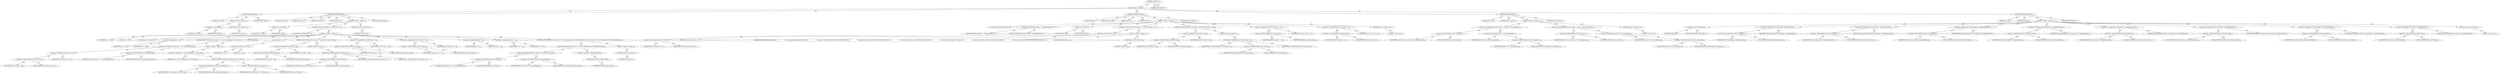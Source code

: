 digraph "&lt;global&gt;" {  
"63684" [label = <(METHOD,&lt;global&gt;)<SUB>32</SUB>> ]
"63685" [label = <(BLOCK,&lt;empty&gt;,&lt;empty&gt;)> ]
"63686" [label = <(METHOD,DumpFixupTags)<SUB>32</SUB>> ]
"63687" [label = <(PARAM,TIFF *tif)<SUB>32</SUB>> ]
"63688" [label = <(BLOCK,&lt;empty&gt;,&lt;empty&gt;)<SUB>33</SUB>> ]
"63689" [label = <(&lt;operator&gt;.cast,(void)tif)<SUB>34</SUB>> ]
"63690" [label = <(UNKNOWN,void,void)<SUB>34</SUB>> ]
"63691" [label = <(IDENTIFIER,tif,(void)tif)<SUB>34</SUB>> ]
"63692" [label = <(RETURN,return (1);,return (1);)<SUB>35</SUB>> ]
"63693" [label = <(LITERAL,1,return (1);)<SUB>35</SUB>> ]
"63694" [label = <(METHOD_RETURN,int)<SUB>32</SUB>> ]
"63696" [label = <(METHOD,DumpModeEncode)<SUB>41</SUB>> ]
"63697" [label = <(PARAM,TIFF *tif)<SUB>41</SUB>> ]
"63698" [label = <(PARAM,uint8_t *pp)<SUB>41</SUB>> ]
"63699" [label = <(PARAM,tmsize_t cc)<SUB>41</SUB>> ]
"63700" [label = <(PARAM,uint16_t s)<SUB>41</SUB>> ]
"63701" [label = <(BLOCK,&lt;empty&gt;,&lt;empty&gt;)<SUB>42</SUB>> ]
"63702" [label = <(&lt;operator&gt;.cast,(void)s)<SUB>43</SUB>> ]
"63703" [label = <(UNKNOWN,void,void)<SUB>43</SUB>> ]
"63704" [label = <(IDENTIFIER,s,(void)s)<SUB>43</SUB>> ]
"63705" [label = <(CONTROL_STRUCTURE,while (cc &gt; 0),while (cc &gt; 0))<SUB>44</SUB>> ]
"63706" [label = <(&lt;operator&gt;.greaterThan,cc &gt; 0)<SUB>44</SUB>> ]
"63707" [label = <(IDENTIFIER,cc,cc &gt; 0)<SUB>44</SUB>> ]
"63708" [label = <(LITERAL,0,cc &gt; 0)<SUB>44</SUB>> ]
"63709" [label = <(BLOCK,&lt;empty&gt;,&lt;empty&gt;)<SUB>45</SUB>> ]
"63710" [label = <(LOCAL,tmsize_t n: tmsize_t)<SUB>46</SUB>> ]
"63711" [label = <(&lt;operator&gt;.assignment,n = cc)<SUB>48</SUB>> ]
"63712" [label = <(IDENTIFIER,n,n = cc)<SUB>48</SUB>> ]
"63713" [label = <(IDENTIFIER,cc,n = cc)<SUB>48</SUB>> ]
"63714" [label = <(CONTROL_STRUCTURE,if (tif-&gt;tif_rawcc + n &gt; tif-&gt;tif_rawdatasize),if (tif-&gt;tif_rawcc + n &gt; tif-&gt;tif_rawdatasize))<SUB>49</SUB>> ]
"63715" [label = <(&lt;operator&gt;.greaterThan,tif-&gt;tif_rawcc + n &gt; tif-&gt;tif_rawdatasize)<SUB>49</SUB>> ]
"63716" [label = <(&lt;operator&gt;.addition,tif-&gt;tif_rawcc + n)<SUB>49</SUB>> ]
"63717" [label = <(&lt;operator&gt;.indirectFieldAccess,tif-&gt;tif_rawcc)<SUB>49</SUB>> ]
"63718" [label = <(IDENTIFIER,tif,tif-&gt;tif_rawcc + n)<SUB>49</SUB>> ]
"63719" [label = <(FIELD_IDENTIFIER,tif_rawcc,tif_rawcc)<SUB>49</SUB>> ]
"63720" [label = <(IDENTIFIER,n,tif-&gt;tif_rawcc + n)<SUB>49</SUB>> ]
"63721" [label = <(&lt;operator&gt;.indirectFieldAccess,tif-&gt;tif_rawdatasize)<SUB>49</SUB>> ]
"63722" [label = <(IDENTIFIER,tif,tif-&gt;tif_rawcc + n &gt; tif-&gt;tif_rawdatasize)<SUB>49</SUB>> ]
"63723" [label = <(FIELD_IDENTIFIER,tif_rawdatasize,tif_rawdatasize)<SUB>49</SUB>> ]
"63724" [label = <(BLOCK,&lt;empty&gt;,&lt;empty&gt;)<SUB>50</SUB>> ]
"63725" [label = <(&lt;operator&gt;.assignment,n = tif-&gt;tif_rawdatasize - tif-&gt;tif_rawcc)<SUB>50</SUB>> ]
"63726" [label = <(IDENTIFIER,n,n = tif-&gt;tif_rawdatasize - tif-&gt;tif_rawcc)<SUB>50</SUB>> ]
"63727" [label = <(&lt;operator&gt;.subtraction,tif-&gt;tif_rawdatasize - tif-&gt;tif_rawcc)<SUB>50</SUB>> ]
"63728" [label = <(&lt;operator&gt;.indirectFieldAccess,tif-&gt;tif_rawdatasize)<SUB>50</SUB>> ]
"63729" [label = <(IDENTIFIER,tif,tif-&gt;tif_rawdatasize - tif-&gt;tif_rawcc)<SUB>50</SUB>> ]
"63730" [label = <(FIELD_IDENTIFIER,tif_rawdatasize,tif_rawdatasize)<SUB>50</SUB>> ]
"63731" [label = <(&lt;operator&gt;.indirectFieldAccess,tif-&gt;tif_rawcc)<SUB>50</SUB>> ]
"63732" [label = <(IDENTIFIER,tif,tif-&gt;tif_rawdatasize - tif-&gt;tif_rawcc)<SUB>50</SUB>> ]
"63733" [label = <(FIELD_IDENTIFIER,tif_rawcc,tif_rawcc)<SUB>50</SUB>> ]
"63734" [label = <(assert,assert(n &gt; 0))<SUB>52</SUB>> ]
"63735" [label = <(&lt;operator&gt;.greaterThan,n &gt; 0)<SUB>52</SUB>> ]
"63736" [label = <(IDENTIFIER,n,n &gt; 0)<SUB>52</SUB>> ]
"63737" [label = <(LITERAL,0,n &gt; 0)<SUB>52</SUB>> ]
"63738" [label = <(CONTROL_STRUCTURE,if (tif-&gt;tif_rawcp != pp),if (tif-&gt;tif_rawcp != pp))<SUB>58</SUB>> ]
"63739" [label = <(&lt;operator&gt;.notEquals,tif-&gt;tif_rawcp != pp)<SUB>58</SUB>> ]
"63740" [label = <(&lt;operator&gt;.indirectFieldAccess,tif-&gt;tif_rawcp)<SUB>58</SUB>> ]
"63741" [label = <(IDENTIFIER,tif,tif-&gt;tif_rawcp != pp)<SUB>58</SUB>> ]
"63742" [label = <(FIELD_IDENTIFIER,tif_rawcp,tif_rawcp)<SUB>58</SUB>> ]
"63743" [label = <(IDENTIFIER,pp,tif-&gt;tif_rawcp != pp)<SUB>58</SUB>> ]
"63744" [label = <(BLOCK,&lt;empty&gt;,&lt;empty&gt;)<SUB>59</SUB>> ]
"63745" [label = <(_TIFFmemcpy,_TIFFmemcpy(tif-&gt;tif_rawcp, pp, n))<SUB>59</SUB>> ]
"63746" [label = <(&lt;operator&gt;.indirectFieldAccess,tif-&gt;tif_rawcp)<SUB>59</SUB>> ]
"63747" [label = <(IDENTIFIER,tif,_TIFFmemcpy(tif-&gt;tif_rawcp, pp, n))<SUB>59</SUB>> ]
"63748" [label = <(FIELD_IDENTIFIER,tif_rawcp,tif_rawcp)<SUB>59</SUB>> ]
"63749" [label = <(IDENTIFIER,pp,_TIFFmemcpy(tif-&gt;tif_rawcp, pp, n))<SUB>59</SUB>> ]
"63750" [label = <(IDENTIFIER,n,_TIFFmemcpy(tif-&gt;tif_rawcp, pp, n))<SUB>59</SUB>> ]
"63751" [label = <(&lt;operator&gt;.assignmentPlus,tif-&gt;tif_rawcp += n)<SUB>60</SUB>> ]
"63752" [label = <(&lt;operator&gt;.indirectFieldAccess,tif-&gt;tif_rawcp)<SUB>60</SUB>> ]
"63753" [label = <(IDENTIFIER,tif,tif-&gt;tif_rawcp += n)<SUB>60</SUB>> ]
"63754" [label = <(FIELD_IDENTIFIER,tif_rawcp,tif_rawcp)<SUB>60</SUB>> ]
"63755" [label = <(IDENTIFIER,n,tif-&gt;tif_rawcp += n)<SUB>60</SUB>> ]
"63756" [label = <(&lt;operator&gt;.assignmentPlus,tif-&gt;tif_rawcc += n)<SUB>61</SUB>> ]
"63757" [label = <(&lt;operator&gt;.indirectFieldAccess,tif-&gt;tif_rawcc)<SUB>61</SUB>> ]
"63758" [label = <(IDENTIFIER,tif,tif-&gt;tif_rawcc += n)<SUB>61</SUB>> ]
"63759" [label = <(FIELD_IDENTIFIER,tif_rawcc,tif_rawcc)<SUB>61</SUB>> ]
"63760" [label = <(IDENTIFIER,n,tif-&gt;tif_rawcc += n)<SUB>61</SUB>> ]
"63761" [label = <(&lt;operator&gt;.assignmentPlus,pp += n)<SUB>62</SUB>> ]
"63762" [label = <(IDENTIFIER,pp,pp += n)<SUB>62</SUB>> ]
"63763" [label = <(IDENTIFIER,n,pp += n)<SUB>62</SUB>> ]
"63764" [label = <(&lt;operator&gt;.assignmentMinus,cc -= n)<SUB>63</SUB>> ]
"63765" [label = <(IDENTIFIER,cc,cc -= n)<SUB>63</SUB>> ]
"63766" [label = <(IDENTIFIER,n,cc -= n)<SUB>63</SUB>> ]
"63767" [label = <(CONTROL_STRUCTURE,if (tif-&gt;tif_rawcc &gt;= tif-&gt;tif_rawdatasize &amp;&amp; !TIFFFlushData1(tif)),if (tif-&gt;tif_rawcc &gt;= tif-&gt;tif_rawdatasize &amp;&amp; !TIFFFlushData1(tif)))<SUB>64</SUB>> ]
"63768" [label = <(&lt;operator&gt;.logicalAnd,tif-&gt;tif_rawcc &gt;= tif-&gt;tif_rawdatasize &amp;&amp; !TIFFFlushData1(tif))<SUB>64</SUB>> ]
"63769" [label = <(&lt;operator&gt;.greaterEqualsThan,tif-&gt;tif_rawcc &gt;= tif-&gt;tif_rawdatasize)<SUB>64</SUB>> ]
"63770" [label = <(&lt;operator&gt;.indirectFieldAccess,tif-&gt;tif_rawcc)<SUB>64</SUB>> ]
"63771" [label = <(IDENTIFIER,tif,tif-&gt;tif_rawcc &gt;= tif-&gt;tif_rawdatasize)<SUB>64</SUB>> ]
"63772" [label = <(FIELD_IDENTIFIER,tif_rawcc,tif_rawcc)<SUB>64</SUB>> ]
"63773" [label = <(&lt;operator&gt;.indirectFieldAccess,tif-&gt;tif_rawdatasize)<SUB>64</SUB>> ]
"63774" [label = <(IDENTIFIER,tif,tif-&gt;tif_rawcc &gt;= tif-&gt;tif_rawdatasize)<SUB>64</SUB>> ]
"63775" [label = <(FIELD_IDENTIFIER,tif_rawdatasize,tif_rawdatasize)<SUB>64</SUB>> ]
"63776" [label = <(&lt;operator&gt;.logicalNot,!TIFFFlushData1(tif))<SUB>64</SUB>> ]
"63777" [label = <(TIFFFlushData1,TIFFFlushData1(tif))<SUB>64</SUB>> ]
"63778" [label = <(IDENTIFIER,tif,TIFFFlushData1(tif))<SUB>64</SUB>> ]
"63779" [label = <(BLOCK,&lt;empty&gt;,&lt;empty&gt;)<SUB>65</SUB>> ]
"63780" [label = <(RETURN,return (0);,return (0);)<SUB>65</SUB>> ]
"63781" [label = <(LITERAL,0,return (0);)<SUB>65</SUB>> ]
"63782" [label = <(RETURN,return (1);,return (1);)<SUB>67</SUB>> ]
"63783" [label = <(LITERAL,1,return (1);)<SUB>67</SUB>> ]
"63784" [label = <(METHOD_RETURN,int)<SUB>41</SUB>> ]
"63786" [label = <(METHOD,DumpModeDecode)<SUB>73</SUB>> ]
"63787" [label = <(PARAM,TIFF *tif)<SUB>73</SUB>> ]
"63788" [label = <(PARAM,uint8_t *buf)<SUB>73</SUB>> ]
"63789" [label = <(PARAM,tmsize_t cc)<SUB>73</SUB>> ]
"63790" [label = <(PARAM,uint16_t s)<SUB>73</SUB>> ]
"63791" [label = <(BLOCK,&lt;empty&gt;,&lt;empty&gt;)<SUB>74</SUB>> ]
"63792" [label = <(LOCAL,constchar[] module: char[])<SUB>75</SUB>> ]
"63793" [label = <(&lt;operator&gt;.assignment,module[] = &quot;DumpModeDecode&quot;)<SUB>75</SUB>> ]
"63794" [label = <(IDENTIFIER,module,module[] = &quot;DumpModeDecode&quot;)<SUB>75</SUB>> ]
"63795" [label = <(LITERAL,&quot;DumpModeDecode&quot;,module[] = &quot;DumpModeDecode&quot;)<SUB>75</SUB>> ]
"63796" [label = <(&lt;operator&gt;.cast,(void)s)<SUB>76</SUB>> ]
"63797" [label = <(UNKNOWN,void,void)<SUB>76</SUB>> ]
"63798" [label = <(IDENTIFIER,s,(void)s)<SUB>76</SUB>> ]
"63799" [label = <(CONTROL_STRUCTURE,if (tif-&gt;tif_rawcc &lt; cc),if (tif-&gt;tif_rawcc &lt; cc))<SUB>77</SUB>> ]
"63800" [label = <(&lt;operator&gt;.lessThan,tif-&gt;tif_rawcc &lt; cc)<SUB>77</SUB>> ]
"63801" [label = <(&lt;operator&gt;.indirectFieldAccess,tif-&gt;tif_rawcc)<SUB>77</SUB>> ]
"63802" [label = <(IDENTIFIER,tif,tif-&gt;tif_rawcc &lt; cc)<SUB>77</SUB>> ]
"63803" [label = <(FIELD_IDENTIFIER,tif_rawcc,tif_rawcc)<SUB>77</SUB>> ]
"63804" [label = <(IDENTIFIER,cc,tif-&gt;tif_rawcc &lt; cc)<SUB>77</SUB>> ]
"63805" [label = <(BLOCK,&lt;empty&gt;,&lt;empty&gt;)<SUB>78</SUB>> ]
"63806" [label = <(UNKNOWN,TIFFErrorExtR(tif, module,\012                      &quot;Not enough data for scanline %&quot; PRIu32\012                      &quot;, expected a request for at most %&quot; TIFF_SSIZE_FORMAT\012                      &quot; bytes, got a request for %&quot; TIFF_SSIZE_FORMAT &quot; bytes&quot;,\012                      tif-&gt;tif_row, tif-&gt;tif_rawcc, cc);,TIFFErrorExtR(tif, module,\012                      &quot;Not enough data for scanline %&quot; PRIu32\012                      &quot;, expected a request for at most %&quot; TIFF_SSIZE_FORMAT\012                      &quot; bytes, got a request for %&quot; TIFF_SSIZE_FORMAT &quot; bytes&quot;,\012                      tif-&gt;tif_row, tif-&gt;tif_rawcc, cc);)<SUB>79</SUB>> ]
"63807" [label = <(RETURN,return (0);,return (0);)<SUB>84</SUB>> ]
"63808" [label = <(LITERAL,0,return (0);)<SUB>84</SUB>> ]
"63809" [label = <(CONTROL_STRUCTURE,if (tif-&gt;tif_rawcp != buf),if (tif-&gt;tif_rawcp != buf))<SUB>90</SUB>> ]
"63810" [label = <(&lt;operator&gt;.notEquals,tif-&gt;tif_rawcp != buf)<SUB>90</SUB>> ]
"63811" [label = <(&lt;operator&gt;.indirectFieldAccess,tif-&gt;tif_rawcp)<SUB>90</SUB>> ]
"63812" [label = <(IDENTIFIER,tif,tif-&gt;tif_rawcp != buf)<SUB>90</SUB>> ]
"63813" [label = <(FIELD_IDENTIFIER,tif_rawcp,tif_rawcp)<SUB>90</SUB>> ]
"63814" [label = <(IDENTIFIER,buf,tif-&gt;tif_rawcp != buf)<SUB>90</SUB>> ]
"63815" [label = <(BLOCK,&lt;empty&gt;,&lt;empty&gt;)<SUB>91</SUB>> ]
"63816" [label = <(_TIFFmemcpy,_TIFFmemcpy(buf, tif-&gt;tif_rawcp, cc))<SUB>91</SUB>> ]
"63817" [label = <(IDENTIFIER,buf,_TIFFmemcpy(buf, tif-&gt;tif_rawcp, cc))<SUB>91</SUB>> ]
"63818" [label = <(&lt;operator&gt;.indirectFieldAccess,tif-&gt;tif_rawcp)<SUB>91</SUB>> ]
"63819" [label = <(IDENTIFIER,tif,_TIFFmemcpy(buf, tif-&gt;tif_rawcp, cc))<SUB>91</SUB>> ]
"63820" [label = <(FIELD_IDENTIFIER,tif_rawcp,tif_rawcp)<SUB>91</SUB>> ]
"63821" [label = <(IDENTIFIER,cc,_TIFFmemcpy(buf, tif-&gt;tif_rawcp, cc))<SUB>91</SUB>> ]
"63822" [label = <(&lt;operator&gt;.assignmentPlus,tif-&gt;tif_rawcp += cc)<SUB>92</SUB>> ]
"63823" [label = <(&lt;operator&gt;.indirectFieldAccess,tif-&gt;tif_rawcp)<SUB>92</SUB>> ]
"63824" [label = <(IDENTIFIER,tif,tif-&gt;tif_rawcp += cc)<SUB>92</SUB>> ]
"63825" [label = <(FIELD_IDENTIFIER,tif_rawcp,tif_rawcp)<SUB>92</SUB>> ]
"63826" [label = <(IDENTIFIER,cc,tif-&gt;tif_rawcp += cc)<SUB>92</SUB>> ]
"63827" [label = <(&lt;operator&gt;.assignmentMinus,tif-&gt;tif_rawcc -= cc)<SUB>93</SUB>> ]
"63828" [label = <(&lt;operator&gt;.indirectFieldAccess,tif-&gt;tif_rawcc)<SUB>93</SUB>> ]
"63829" [label = <(IDENTIFIER,tif,tif-&gt;tif_rawcc -= cc)<SUB>93</SUB>> ]
"63830" [label = <(FIELD_IDENTIFIER,tif_rawcc,tif_rawcc)<SUB>93</SUB>> ]
"63831" [label = <(IDENTIFIER,cc,tif-&gt;tif_rawcc -= cc)<SUB>93</SUB>> ]
"63832" [label = <(RETURN,return (1);,return (1);)<SUB>94</SUB>> ]
"63833" [label = <(LITERAL,1,return (1);)<SUB>94</SUB>> ]
"63834" [label = <(METHOD_RETURN,int)<SUB>73</SUB>> ]
"63836" [label = <(METHOD,DumpModeSeek)<SUB>100</SUB>> ]
"63837" [label = <(PARAM,TIFF *tif)<SUB>100</SUB>> ]
"63838" [label = <(PARAM,uint32_t nrows)<SUB>100</SUB>> ]
"63839" [label = <(BLOCK,&lt;empty&gt;,&lt;empty&gt;)<SUB>101</SUB>> ]
"63840" [label = <(&lt;operator&gt;.assignmentPlus,tif-&gt;tif_rawcp += nrows * tif-&gt;tif_scanlinesize)<SUB>102</SUB>> ]
"63841" [label = <(&lt;operator&gt;.indirectFieldAccess,tif-&gt;tif_rawcp)<SUB>102</SUB>> ]
"63842" [label = <(IDENTIFIER,tif,tif-&gt;tif_rawcp += nrows * tif-&gt;tif_scanlinesize)<SUB>102</SUB>> ]
"63843" [label = <(FIELD_IDENTIFIER,tif_rawcp,tif_rawcp)<SUB>102</SUB>> ]
"63844" [label = <(&lt;operator&gt;.multiplication,nrows * tif-&gt;tif_scanlinesize)<SUB>102</SUB>> ]
"63845" [label = <(IDENTIFIER,nrows,nrows * tif-&gt;tif_scanlinesize)<SUB>102</SUB>> ]
"63846" [label = <(&lt;operator&gt;.indirectFieldAccess,tif-&gt;tif_scanlinesize)<SUB>102</SUB>> ]
"63847" [label = <(IDENTIFIER,tif,nrows * tif-&gt;tif_scanlinesize)<SUB>102</SUB>> ]
"63848" [label = <(FIELD_IDENTIFIER,tif_scanlinesize,tif_scanlinesize)<SUB>102</SUB>> ]
"63849" [label = <(&lt;operator&gt;.assignmentMinus,tif-&gt;tif_rawcc -= nrows * tif-&gt;tif_scanlinesize)<SUB>103</SUB>> ]
"63850" [label = <(&lt;operator&gt;.indirectFieldAccess,tif-&gt;tif_rawcc)<SUB>103</SUB>> ]
"63851" [label = <(IDENTIFIER,tif,tif-&gt;tif_rawcc -= nrows * tif-&gt;tif_scanlinesize)<SUB>103</SUB>> ]
"63852" [label = <(FIELD_IDENTIFIER,tif_rawcc,tif_rawcc)<SUB>103</SUB>> ]
"63853" [label = <(&lt;operator&gt;.multiplication,nrows * tif-&gt;tif_scanlinesize)<SUB>103</SUB>> ]
"63854" [label = <(IDENTIFIER,nrows,nrows * tif-&gt;tif_scanlinesize)<SUB>103</SUB>> ]
"63855" [label = <(&lt;operator&gt;.indirectFieldAccess,tif-&gt;tif_scanlinesize)<SUB>103</SUB>> ]
"63856" [label = <(IDENTIFIER,tif,nrows * tif-&gt;tif_scanlinesize)<SUB>103</SUB>> ]
"63857" [label = <(FIELD_IDENTIFIER,tif_scanlinesize,tif_scanlinesize)<SUB>103</SUB>> ]
"63858" [label = <(RETURN,return (1);,return (1);)<SUB>104</SUB>> ]
"63859" [label = <(LITERAL,1,return (1);)<SUB>104</SUB>> ]
"63860" [label = <(METHOD_RETURN,int)<SUB>100</SUB>> ]
"63862" [label = <(METHOD,TIFFInitDumpMode)<SUB>110</SUB>> ]
"63863" [label = <(PARAM,TIFF *tif)<SUB>110</SUB>> ]
"63864" [label = <(PARAM,int scheme)<SUB>110</SUB>> ]
"63865" [label = <(BLOCK,&lt;empty&gt;,&lt;empty&gt;)<SUB>111</SUB>> ]
"63866" [label = <(&lt;operator&gt;.cast,(void)scheme)<SUB>112</SUB>> ]
"63867" [label = <(UNKNOWN,void,void)<SUB>112</SUB>> ]
"63868" [label = <(IDENTIFIER,scheme,(void)scheme)<SUB>112</SUB>> ]
"63869" [label = <(&lt;operator&gt;.assignment,tif-&gt;tif_fixuptags = DumpFixupTags)<SUB>113</SUB>> ]
"63870" [label = <(&lt;operator&gt;.indirectFieldAccess,tif-&gt;tif_fixuptags)<SUB>113</SUB>> ]
"63871" [label = <(IDENTIFIER,tif,tif-&gt;tif_fixuptags = DumpFixupTags)<SUB>113</SUB>> ]
"63872" [label = <(FIELD_IDENTIFIER,tif_fixuptags,tif_fixuptags)<SUB>113</SUB>> ]
"63873" [label = <(IDENTIFIER,DumpFixupTags,tif-&gt;tif_fixuptags = DumpFixupTags)<SUB>113</SUB>> ]
"63874" [label = <(&lt;operator&gt;.assignment,tif-&gt;tif_decoderow = DumpModeDecode)<SUB>114</SUB>> ]
"63875" [label = <(&lt;operator&gt;.indirectFieldAccess,tif-&gt;tif_decoderow)<SUB>114</SUB>> ]
"63876" [label = <(IDENTIFIER,tif,tif-&gt;tif_decoderow = DumpModeDecode)<SUB>114</SUB>> ]
"63877" [label = <(FIELD_IDENTIFIER,tif_decoderow,tif_decoderow)<SUB>114</SUB>> ]
"63878" [label = <(IDENTIFIER,DumpModeDecode,tif-&gt;tif_decoderow = DumpModeDecode)<SUB>114</SUB>> ]
"63879" [label = <(&lt;operator&gt;.assignment,tif-&gt;tif_decodestrip = DumpModeDecode)<SUB>115</SUB>> ]
"63880" [label = <(&lt;operator&gt;.indirectFieldAccess,tif-&gt;tif_decodestrip)<SUB>115</SUB>> ]
"63881" [label = <(IDENTIFIER,tif,tif-&gt;tif_decodestrip = DumpModeDecode)<SUB>115</SUB>> ]
"63882" [label = <(FIELD_IDENTIFIER,tif_decodestrip,tif_decodestrip)<SUB>115</SUB>> ]
"63883" [label = <(IDENTIFIER,DumpModeDecode,tif-&gt;tif_decodestrip = DumpModeDecode)<SUB>115</SUB>> ]
"63884" [label = <(&lt;operator&gt;.assignment,tif-&gt;tif_decodetile = DumpModeDecode)<SUB>116</SUB>> ]
"63885" [label = <(&lt;operator&gt;.indirectFieldAccess,tif-&gt;tif_decodetile)<SUB>116</SUB>> ]
"63886" [label = <(IDENTIFIER,tif,tif-&gt;tif_decodetile = DumpModeDecode)<SUB>116</SUB>> ]
"63887" [label = <(FIELD_IDENTIFIER,tif_decodetile,tif_decodetile)<SUB>116</SUB>> ]
"63888" [label = <(IDENTIFIER,DumpModeDecode,tif-&gt;tif_decodetile = DumpModeDecode)<SUB>116</SUB>> ]
"63889" [label = <(&lt;operator&gt;.assignment,tif-&gt;tif_encoderow = DumpModeEncode)<SUB>117</SUB>> ]
"63890" [label = <(&lt;operator&gt;.indirectFieldAccess,tif-&gt;tif_encoderow)<SUB>117</SUB>> ]
"63891" [label = <(IDENTIFIER,tif,tif-&gt;tif_encoderow = DumpModeEncode)<SUB>117</SUB>> ]
"63892" [label = <(FIELD_IDENTIFIER,tif_encoderow,tif_encoderow)<SUB>117</SUB>> ]
"63893" [label = <(IDENTIFIER,DumpModeEncode,tif-&gt;tif_encoderow = DumpModeEncode)<SUB>117</SUB>> ]
"63894" [label = <(&lt;operator&gt;.assignment,tif-&gt;tif_encodestrip = DumpModeEncode)<SUB>118</SUB>> ]
"63895" [label = <(&lt;operator&gt;.indirectFieldAccess,tif-&gt;tif_encodestrip)<SUB>118</SUB>> ]
"63896" [label = <(IDENTIFIER,tif,tif-&gt;tif_encodestrip = DumpModeEncode)<SUB>118</SUB>> ]
"63897" [label = <(FIELD_IDENTIFIER,tif_encodestrip,tif_encodestrip)<SUB>118</SUB>> ]
"63898" [label = <(IDENTIFIER,DumpModeEncode,tif-&gt;tif_encodestrip = DumpModeEncode)<SUB>118</SUB>> ]
"63899" [label = <(&lt;operator&gt;.assignment,tif-&gt;tif_encodetile = DumpModeEncode)<SUB>119</SUB>> ]
"63900" [label = <(&lt;operator&gt;.indirectFieldAccess,tif-&gt;tif_encodetile)<SUB>119</SUB>> ]
"63901" [label = <(IDENTIFIER,tif,tif-&gt;tif_encodetile = DumpModeEncode)<SUB>119</SUB>> ]
"63902" [label = <(FIELD_IDENTIFIER,tif_encodetile,tif_encodetile)<SUB>119</SUB>> ]
"63903" [label = <(IDENTIFIER,DumpModeEncode,tif-&gt;tif_encodetile = DumpModeEncode)<SUB>119</SUB>> ]
"63904" [label = <(&lt;operator&gt;.assignment,tif-&gt;tif_seek = DumpModeSeek)<SUB>120</SUB>> ]
"63905" [label = <(&lt;operator&gt;.indirectFieldAccess,tif-&gt;tif_seek)<SUB>120</SUB>> ]
"63906" [label = <(IDENTIFIER,tif,tif-&gt;tif_seek = DumpModeSeek)<SUB>120</SUB>> ]
"63907" [label = <(FIELD_IDENTIFIER,tif_seek,tif_seek)<SUB>120</SUB>> ]
"63908" [label = <(IDENTIFIER,DumpModeSeek,tif-&gt;tif_seek = DumpModeSeek)<SUB>120</SUB>> ]
"63909" [label = <(RETURN,return (1);,return (1);)<SUB>121</SUB>> ]
"63910" [label = <(LITERAL,1,return (1);)<SUB>121</SUB>> ]
"63911" [label = <(METHOD_RETURN,int)<SUB>110</SUB>> ]
"63913" [label = <(METHOD_RETURN,ANY)> ]
  "63684" -> "63685"  [ label = "AST: "] 
  "63684" -> "63913"  [ label = "AST: "] 
  "63685" -> "63686"  [ label = "AST: "] 
  "63685" -> "63696"  [ label = "AST: "] 
  "63685" -> "63786"  [ label = "AST: "] 
  "63685" -> "63836"  [ label = "AST: "] 
  "63685" -> "63862"  [ label = "AST: "] 
  "63686" -> "63687"  [ label = "AST: "] 
  "63686" -> "63688"  [ label = "AST: "] 
  "63686" -> "63694"  [ label = "AST: "] 
  "63688" -> "63689"  [ label = "AST: "] 
  "63688" -> "63692"  [ label = "AST: "] 
  "63689" -> "63690"  [ label = "AST: "] 
  "63689" -> "63691"  [ label = "AST: "] 
  "63692" -> "63693"  [ label = "AST: "] 
  "63696" -> "63697"  [ label = "AST: "] 
  "63696" -> "63698"  [ label = "AST: "] 
  "63696" -> "63699"  [ label = "AST: "] 
  "63696" -> "63700"  [ label = "AST: "] 
  "63696" -> "63701"  [ label = "AST: "] 
  "63696" -> "63784"  [ label = "AST: "] 
  "63701" -> "63702"  [ label = "AST: "] 
  "63701" -> "63705"  [ label = "AST: "] 
  "63701" -> "63782"  [ label = "AST: "] 
  "63702" -> "63703"  [ label = "AST: "] 
  "63702" -> "63704"  [ label = "AST: "] 
  "63705" -> "63706"  [ label = "AST: "] 
  "63705" -> "63709"  [ label = "AST: "] 
  "63706" -> "63707"  [ label = "AST: "] 
  "63706" -> "63708"  [ label = "AST: "] 
  "63709" -> "63710"  [ label = "AST: "] 
  "63709" -> "63711"  [ label = "AST: "] 
  "63709" -> "63714"  [ label = "AST: "] 
  "63709" -> "63734"  [ label = "AST: "] 
  "63709" -> "63738"  [ label = "AST: "] 
  "63709" -> "63751"  [ label = "AST: "] 
  "63709" -> "63756"  [ label = "AST: "] 
  "63709" -> "63761"  [ label = "AST: "] 
  "63709" -> "63764"  [ label = "AST: "] 
  "63709" -> "63767"  [ label = "AST: "] 
  "63711" -> "63712"  [ label = "AST: "] 
  "63711" -> "63713"  [ label = "AST: "] 
  "63714" -> "63715"  [ label = "AST: "] 
  "63714" -> "63724"  [ label = "AST: "] 
  "63715" -> "63716"  [ label = "AST: "] 
  "63715" -> "63721"  [ label = "AST: "] 
  "63716" -> "63717"  [ label = "AST: "] 
  "63716" -> "63720"  [ label = "AST: "] 
  "63717" -> "63718"  [ label = "AST: "] 
  "63717" -> "63719"  [ label = "AST: "] 
  "63721" -> "63722"  [ label = "AST: "] 
  "63721" -> "63723"  [ label = "AST: "] 
  "63724" -> "63725"  [ label = "AST: "] 
  "63725" -> "63726"  [ label = "AST: "] 
  "63725" -> "63727"  [ label = "AST: "] 
  "63727" -> "63728"  [ label = "AST: "] 
  "63727" -> "63731"  [ label = "AST: "] 
  "63728" -> "63729"  [ label = "AST: "] 
  "63728" -> "63730"  [ label = "AST: "] 
  "63731" -> "63732"  [ label = "AST: "] 
  "63731" -> "63733"  [ label = "AST: "] 
  "63734" -> "63735"  [ label = "AST: "] 
  "63735" -> "63736"  [ label = "AST: "] 
  "63735" -> "63737"  [ label = "AST: "] 
  "63738" -> "63739"  [ label = "AST: "] 
  "63738" -> "63744"  [ label = "AST: "] 
  "63739" -> "63740"  [ label = "AST: "] 
  "63739" -> "63743"  [ label = "AST: "] 
  "63740" -> "63741"  [ label = "AST: "] 
  "63740" -> "63742"  [ label = "AST: "] 
  "63744" -> "63745"  [ label = "AST: "] 
  "63745" -> "63746"  [ label = "AST: "] 
  "63745" -> "63749"  [ label = "AST: "] 
  "63745" -> "63750"  [ label = "AST: "] 
  "63746" -> "63747"  [ label = "AST: "] 
  "63746" -> "63748"  [ label = "AST: "] 
  "63751" -> "63752"  [ label = "AST: "] 
  "63751" -> "63755"  [ label = "AST: "] 
  "63752" -> "63753"  [ label = "AST: "] 
  "63752" -> "63754"  [ label = "AST: "] 
  "63756" -> "63757"  [ label = "AST: "] 
  "63756" -> "63760"  [ label = "AST: "] 
  "63757" -> "63758"  [ label = "AST: "] 
  "63757" -> "63759"  [ label = "AST: "] 
  "63761" -> "63762"  [ label = "AST: "] 
  "63761" -> "63763"  [ label = "AST: "] 
  "63764" -> "63765"  [ label = "AST: "] 
  "63764" -> "63766"  [ label = "AST: "] 
  "63767" -> "63768"  [ label = "AST: "] 
  "63767" -> "63779"  [ label = "AST: "] 
  "63768" -> "63769"  [ label = "AST: "] 
  "63768" -> "63776"  [ label = "AST: "] 
  "63769" -> "63770"  [ label = "AST: "] 
  "63769" -> "63773"  [ label = "AST: "] 
  "63770" -> "63771"  [ label = "AST: "] 
  "63770" -> "63772"  [ label = "AST: "] 
  "63773" -> "63774"  [ label = "AST: "] 
  "63773" -> "63775"  [ label = "AST: "] 
  "63776" -> "63777"  [ label = "AST: "] 
  "63777" -> "63778"  [ label = "AST: "] 
  "63779" -> "63780"  [ label = "AST: "] 
  "63780" -> "63781"  [ label = "AST: "] 
  "63782" -> "63783"  [ label = "AST: "] 
  "63786" -> "63787"  [ label = "AST: "] 
  "63786" -> "63788"  [ label = "AST: "] 
  "63786" -> "63789"  [ label = "AST: "] 
  "63786" -> "63790"  [ label = "AST: "] 
  "63786" -> "63791"  [ label = "AST: "] 
  "63786" -> "63834"  [ label = "AST: "] 
  "63791" -> "63792"  [ label = "AST: "] 
  "63791" -> "63793"  [ label = "AST: "] 
  "63791" -> "63796"  [ label = "AST: "] 
  "63791" -> "63799"  [ label = "AST: "] 
  "63791" -> "63809"  [ label = "AST: "] 
  "63791" -> "63822"  [ label = "AST: "] 
  "63791" -> "63827"  [ label = "AST: "] 
  "63791" -> "63832"  [ label = "AST: "] 
  "63793" -> "63794"  [ label = "AST: "] 
  "63793" -> "63795"  [ label = "AST: "] 
  "63796" -> "63797"  [ label = "AST: "] 
  "63796" -> "63798"  [ label = "AST: "] 
  "63799" -> "63800"  [ label = "AST: "] 
  "63799" -> "63805"  [ label = "AST: "] 
  "63800" -> "63801"  [ label = "AST: "] 
  "63800" -> "63804"  [ label = "AST: "] 
  "63801" -> "63802"  [ label = "AST: "] 
  "63801" -> "63803"  [ label = "AST: "] 
  "63805" -> "63806"  [ label = "AST: "] 
  "63805" -> "63807"  [ label = "AST: "] 
  "63807" -> "63808"  [ label = "AST: "] 
  "63809" -> "63810"  [ label = "AST: "] 
  "63809" -> "63815"  [ label = "AST: "] 
  "63810" -> "63811"  [ label = "AST: "] 
  "63810" -> "63814"  [ label = "AST: "] 
  "63811" -> "63812"  [ label = "AST: "] 
  "63811" -> "63813"  [ label = "AST: "] 
  "63815" -> "63816"  [ label = "AST: "] 
  "63816" -> "63817"  [ label = "AST: "] 
  "63816" -> "63818"  [ label = "AST: "] 
  "63816" -> "63821"  [ label = "AST: "] 
  "63818" -> "63819"  [ label = "AST: "] 
  "63818" -> "63820"  [ label = "AST: "] 
  "63822" -> "63823"  [ label = "AST: "] 
  "63822" -> "63826"  [ label = "AST: "] 
  "63823" -> "63824"  [ label = "AST: "] 
  "63823" -> "63825"  [ label = "AST: "] 
  "63827" -> "63828"  [ label = "AST: "] 
  "63827" -> "63831"  [ label = "AST: "] 
  "63828" -> "63829"  [ label = "AST: "] 
  "63828" -> "63830"  [ label = "AST: "] 
  "63832" -> "63833"  [ label = "AST: "] 
  "63836" -> "63837"  [ label = "AST: "] 
  "63836" -> "63838"  [ label = "AST: "] 
  "63836" -> "63839"  [ label = "AST: "] 
  "63836" -> "63860"  [ label = "AST: "] 
  "63839" -> "63840"  [ label = "AST: "] 
  "63839" -> "63849"  [ label = "AST: "] 
  "63839" -> "63858"  [ label = "AST: "] 
  "63840" -> "63841"  [ label = "AST: "] 
  "63840" -> "63844"  [ label = "AST: "] 
  "63841" -> "63842"  [ label = "AST: "] 
  "63841" -> "63843"  [ label = "AST: "] 
  "63844" -> "63845"  [ label = "AST: "] 
  "63844" -> "63846"  [ label = "AST: "] 
  "63846" -> "63847"  [ label = "AST: "] 
  "63846" -> "63848"  [ label = "AST: "] 
  "63849" -> "63850"  [ label = "AST: "] 
  "63849" -> "63853"  [ label = "AST: "] 
  "63850" -> "63851"  [ label = "AST: "] 
  "63850" -> "63852"  [ label = "AST: "] 
  "63853" -> "63854"  [ label = "AST: "] 
  "63853" -> "63855"  [ label = "AST: "] 
  "63855" -> "63856"  [ label = "AST: "] 
  "63855" -> "63857"  [ label = "AST: "] 
  "63858" -> "63859"  [ label = "AST: "] 
  "63862" -> "63863"  [ label = "AST: "] 
  "63862" -> "63864"  [ label = "AST: "] 
  "63862" -> "63865"  [ label = "AST: "] 
  "63862" -> "63911"  [ label = "AST: "] 
  "63865" -> "63866"  [ label = "AST: "] 
  "63865" -> "63869"  [ label = "AST: "] 
  "63865" -> "63874"  [ label = "AST: "] 
  "63865" -> "63879"  [ label = "AST: "] 
  "63865" -> "63884"  [ label = "AST: "] 
  "63865" -> "63889"  [ label = "AST: "] 
  "63865" -> "63894"  [ label = "AST: "] 
  "63865" -> "63899"  [ label = "AST: "] 
  "63865" -> "63904"  [ label = "AST: "] 
  "63865" -> "63909"  [ label = "AST: "] 
  "63866" -> "63867"  [ label = "AST: "] 
  "63866" -> "63868"  [ label = "AST: "] 
  "63869" -> "63870"  [ label = "AST: "] 
  "63869" -> "63873"  [ label = "AST: "] 
  "63870" -> "63871"  [ label = "AST: "] 
  "63870" -> "63872"  [ label = "AST: "] 
  "63874" -> "63875"  [ label = "AST: "] 
  "63874" -> "63878"  [ label = "AST: "] 
  "63875" -> "63876"  [ label = "AST: "] 
  "63875" -> "63877"  [ label = "AST: "] 
  "63879" -> "63880"  [ label = "AST: "] 
  "63879" -> "63883"  [ label = "AST: "] 
  "63880" -> "63881"  [ label = "AST: "] 
  "63880" -> "63882"  [ label = "AST: "] 
  "63884" -> "63885"  [ label = "AST: "] 
  "63884" -> "63888"  [ label = "AST: "] 
  "63885" -> "63886"  [ label = "AST: "] 
  "63885" -> "63887"  [ label = "AST: "] 
  "63889" -> "63890"  [ label = "AST: "] 
  "63889" -> "63893"  [ label = "AST: "] 
  "63890" -> "63891"  [ label = "AST: "] 
  "63890" -> "63892"  [ label = "AST: "] 
  "63894" -> "63895"  [ label = "AST: "] 
  "63894" -> "63898"  [ label = "AST: "] 
  "63895" -> "63896"  [ label = "AST: "] 
  "63895" -> "63897"  [ label = "AST: "] 
  "63899" -> "63900"  [ label = "AST: "] 
  "63899" -> "63903"  [ label = "AST: "] 
  "63900" -> "63901"  [ label = "AST: "] 
  "63900" -> "63902"  [ label = "AST: "] 
  "63904" -> "63905"  [ label = "AST: "] 
  "63904" -> "63908"  [ label = "AST: "] 
  "63905" -> "63906"  [ label = "AST: "] 
  "63905" -> "63907"  [ label = "AST: "] 
  "63909" -> "63910"  [ label = "AST: "] 
  "63684" -> "63913"  [ label = "CFG: "] 
}
